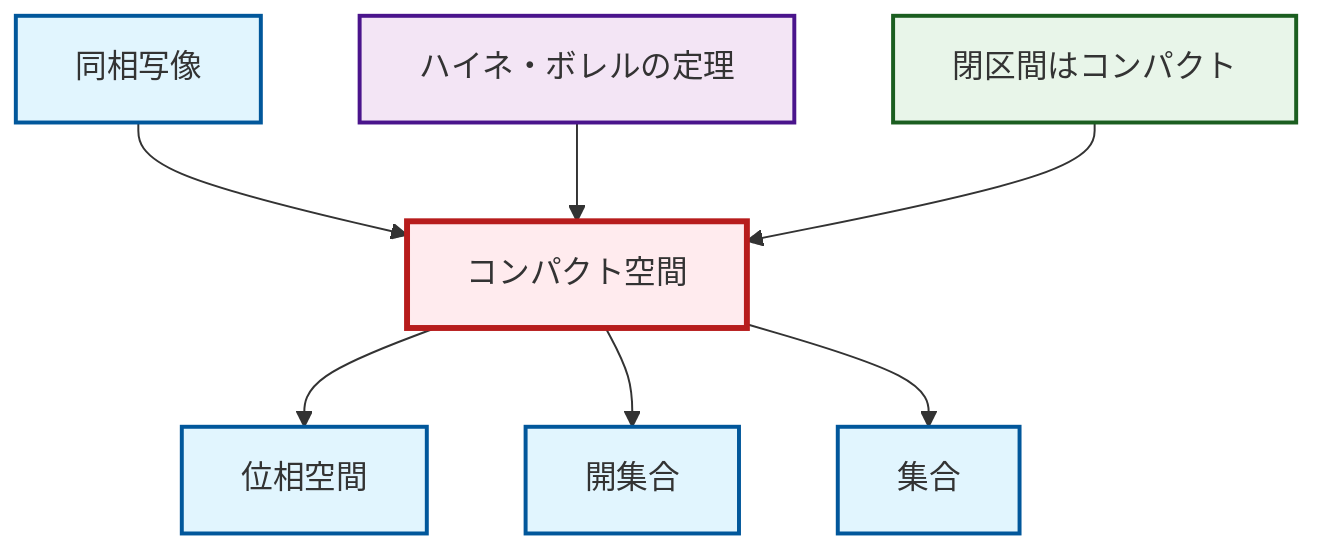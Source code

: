 graph TD
    classDef definition fill:#e1f5fe,stroke:#01579b,stroke-width:2px
    classDef theorem fill:#f3e5f5,stroke:#4a148c,stroke-width:2px
    classDef axiom fill:#fff3e0,stroke:#e65100,stroke-width:2px
    classDef example fill:#e8f5e9,stroke:#1b5e20,stroke-width:2px
    classDef current fill:#ffebee,stroke:#b71c1c,stroke-width:3px
    ex-closed-interval-compact["閉区間はコンパクト"]:::example
    def-open-set["開集合"]:::definition
    def-compact["コンパクト空間"]:::definition
    def-homeomorphism["同相写像"]:::definition
    def-set["集合"]:::definition
    def-topological-space["位相空間"]:::definition
    thm-heine-borel["ハイネ・ボレルの定理"]:::theorem
    def-homeomorphism --> def-compact
    def-compact --> def-topological-space
    thm-heine-borel --> def-compact
    ex-closed-interval-compact --> def-compact
    def-compact --> def-open-set
    def-compact --> def-set
    class def-compact current